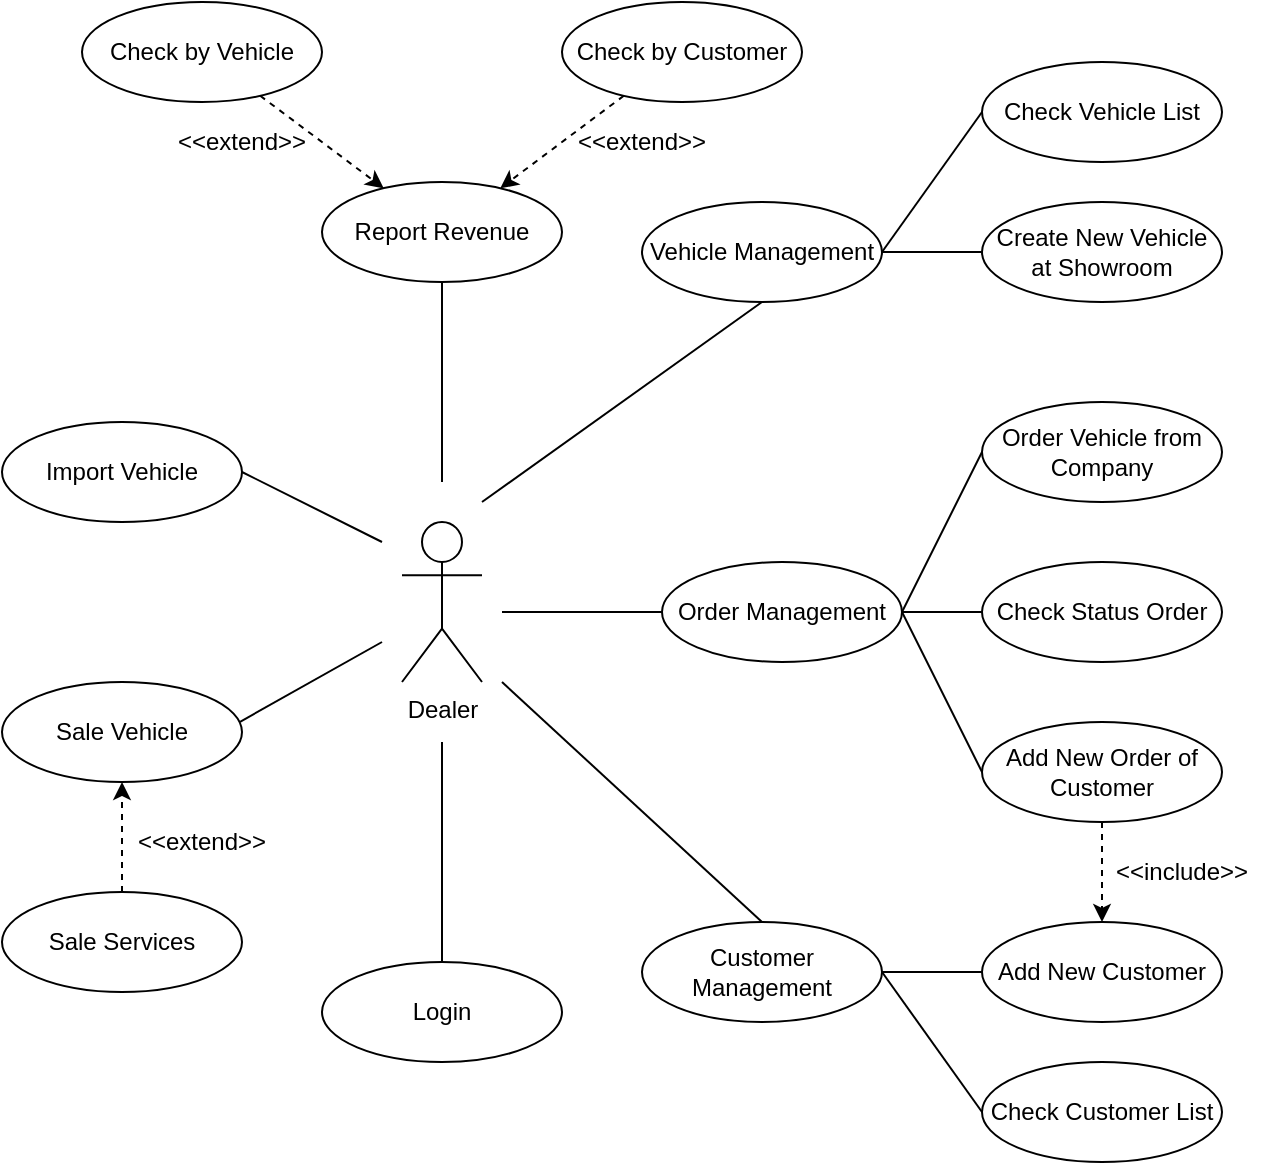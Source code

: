 <mxfile version="15.2.7" type="device"><diagram id="gZ3vRa4Pn7b0rJJoGE2w" name="Page-1"><mxGraphModel dx="539" dy="301" grid="1" gridSize="10" guides="1" tooltips="1" connect="1" arrows="1" fold="1" page="1" pageScale="1" pageWidth="827" pageHeight="1169" math="0" shadow="0"><root><mxCell id="0"/><mxCell id="1" parent="0"/><mxCell id="oBOi77v4tQz2AfpPViTx-1" value="Dealer" style="shape=umlActor;verticalLabelPosition=bottom;verticalAlign=top;html=1;outlineConnect=0;" parent="1" vertex="1"><mxGeometry x="250" y="400" width="40" height="80" as="geometry"/></mxCell><mxCell id="oBOi77v4tQz2AfpPViTx-33" style="edgeStyle=none;rounded=0;orthogonalLoop=1;jettySize=auto;html=1;entryX=0;entryY=0.5;entryDx=0;entryDy=0;endArrow=none;endFill=0;exitX=1;exitY=0.5;exitDx=0;exitDy=0;" parent="1" source="oBOi77v4tQz2AfpPViTx-3" target="oBOi77v4tQz2AfpPViTx-21" edge="1"><mxGeometry relative="1" as="geometry"/></mxCell><mxCell id="oBOi77v4tQz2AfpPViTx-3" value="Order Management" style="ellipse;whiteSpace=wrap;html=1;" parent="1" vertex="1"><mxGeometry x="380" y="420" width="120" height="50" as="geometry"/></mxCell><mxCell id="oBOi77v4tQz2AfpPViTx-4" value="Customer Management" style="ellipse;whiteSpace=wrap;html=1;" parent="1" vertex="1"><mxGeometry x="370" y="600" width="120" height="50" as="geometry"/></mxCell><mxCell id="oBOi77v4tQz2AfpPViTx-36" style="edgeStyle=none;rounded=0;orthogonalLoop=1;jettySize=auto;html=1;entryX=0;entryY=0.5;entryDx=0;entryDy=0;endArrow=none;endFill=0;" parent="1" source="oBOi77v4tQz2AfpPViTx-5" target="oBOi77v4tQz2AfpPViTx-15" edge="1"><mxGeometry relative="1" as="geometry"/></mxCell><mxCell id="oBOi77v4tQz2AfpPViTx-5" value="Vehicle Management" style="ellipse;whiteSpace=wrap;html=1;" parent="1" vertex="1"><mxGeometry x="370" y="240" width="120" height="50" as="geometry"/></mxCell><mxCell id="oBOi77v4tQz2AfpPViTx-6" value="Report Revenue" style="ellipse;whiteSpace=wrap;html=1;" parent="1" vertex="1"><mxGeometry x="210" y="230" width="120" height="50" as="geometry"/></mxCell><mxCell id="oBOi77v4tQz2AfpPViTx-7" value="Login" style="ellipse;whiteSpace=wrap;html=1;" parent="1" vertex="1"><mxGeometry x="210" y="620" width="120" height="50" as="geometry"/></mxCell><mxCell id="oBOi77v4tQz2AfpPViTx-15" value="Create New Vehicle at Showroom" style="ellipse;whiteSpace=wrap;html=1;" parent="1" vertex="1"><mxGeometry x="540" y="240" width="120" height="50" as="geometry"/></mxCell><mxCell id="oBOi77v4tQz2AfpPViTx-16" value="Order Vehicle from Company&lt;br&gt;" style="ellipse;whiteSpace=wrap;html=1;" parent="1" vertex="1"><mxGeometry x="540" y="340" width="120" height="50" as="geometry"/></mxCell><mxCell id="oBOi77v4tQz2AfpPViTx-19" value="Check Customer List" style="ellipse;whiteSpace=wrap;html=1;" parent="1" vertex="1"><mxGeometry x="540" y="670" width="120" height="50" as="geometry"/></mxCell><mxCell id="oBOi77v4tQz2AfpPViTx-20" value="Add New Customer" style="ellipse;whiteSpace=wrap;html=1;" parent="1" vertex="1"><mxGeometry x="540" y="600" width="120" height="50" as="geometry"/></mxCell><mxCell id="oBOi77v4tQz2AfpPViTx-22" style="edgeStyle=none;rounded=0;orthogonalLoop=1;jettySize=auto;html=1;entryX=0.5;entryY=0;entryDx=0;entryDy=0;dashed=1;" parent="1" source="oBOi77v4tQz2AfpPViTx-21" target="oBOi77v4tQz2AfpPViTx-20" edge="1"><mxGeometry relative="1" as="geometry"/></mxCell><mxCell id="oBOi77v4tQz2AfpPViTx-21" value="Add New Order of Customer" style="ellipse;whiteSpace=wrap;html=1;" parent="1" vertex="1"><mxGeometry x="540" y="500" width="120" height="50" as="geometry"/></mxCell><mxCell id="oBOi77v4tQz2AfpPViTx-23" value="&amp;lt;&amp;lt;include&amp;gt;&amp;gt;" style="text;html=1;strokeColor=none;fillColor=none;align=center;verticalAlign=middle;whiteSpace=wrap;rounded=0;" parent="1" vertex="1"><mxGeometry x="600" y="565" width="80" height="20" as="geometry"/></mxCell><mxCell id="oBOi77v4tQz2AfpPViTx-24" value="Check Status Order" style="ellipse;whiteSpace=wrap;html=1;" parent="1" vertex="1"><mxGeometry x="540" y="420" width="120" height="50" as="geometry"/></mxCell><mxCell id="oBOi77v4tQz2AfpPViTx-40" style="edgeStyle=none;rounded=0;orthogonalLoop=1;jettySize=auto;html=1;endArrow=classic;endFill=1;dashed=1;" parent="1" source="oBOi77v4tQz2AfpPViTx-27" target="oBOi77v4tQz2AfpPViTx-6" edge="1"><mxGeometry relative="1" as="geometry"/></mxCell><mxCell id="oBOi77v4tQz2AfpPViTx-27" value="Check by Vehicle" style="ellipse;whiteSpace=wrap;html=1;" parent="1" vertex="1"><mxGeometry x="90" y="140" width="120" height="50" as="geometry"/></mxCell><mxCell id="oBOi77v4tQz2AfpPViTx-41" style="edgeStyle=none;rounded=0;orthogonalLoop=1;jettySize=auto;html=1;endArrow=classic;endFill=1;dashed=1;" parent="1" source="oBOi77v4tQz2AfpPViTx-28" target="oBOi77v4tQz2AfpPViTx-6" edge="1"><mxGeometry relative="1" as="geometry"/></mxCell><mxCell id="oBOi77v4tQz2AfpPViTx-28" value="Check by Customer" style="ellipse;whiteSpace=wrap;html=1;" parent="1" vertex="1"><mxGeometry x="330" y="140" width="120" height="50" as="geometry"/></mxCell><mxCell id="oBOi77v4tQz2AfpPViTx-31" style="edgeStyle=none;rounded=0;orthogonalLoop=1;jettySize=auto;html=1;entryX=1;entryY=0.5;entryDx=0;entryDy=0;exitX=0;exitY=0.5;exitDx=0;exitDy=0;endArrow=none;endFill=0;" parent="1" source="oBOi77v4tQz2AfpPViTx-19" target="oBOi77v4tQz2AfpPViTx-4" edge="1"><mxGeometry relative="1" as="geometry"><mxPoint x="240" y="674.5" as="sourcePoint"/><mxPoint x="290" y="580" as="targetPoint"/></mxGeometry></mxCell><mxCell id="oBOi77v4tQz2AfpPViTx-32" style="edgeStyle=none;rounded=0;orthogonalLoop=1;jettySize=auto;html=1;entryX=1;entryY=0.5;entryDx=0;entryDy=0;exitX=0;exitY=0.5;exitDx=0;exitDy=0;endArrow=none;endFill=0;" parent="1" source="oBOi77v4tQz2AfpPViTx-20" target="oBOi77v4tQz2AfpPViTx-4" edge="1"><mxGeometry relative="1" as="geometry"><mxPoint x="300" y="750" as="sourcePoint"/><mxPoint x="350" y="655.5" as="targetPoint"/></mxGeometry></mxCell><mxCell id="oBOi77v4tQz2AfpPViTx-34" style="edgeStyle=none;rounded=0;orthogonalLoop=1;jettySize=auto;html=1;entryX=0;entryY=0.5;entryDx=0;entryDy=0;endArrow=none;endFill=0;exitX=1;exitY=0.5;exitDx=0;exitDy=0;" parent="1" source="oBOi77v4tQz2AfpPViTx-3" target="oBOi77v4tQz2AfpPViTx-16" edge="1"><mxGeometry relative="1" as="geometry"><mxPoint x="510" y="455.0" as="sourcePoint"/><mxPoint x="550" y="535.0" as="targetPoint"/></mxGeometry></mxCell><mxCell id="oBOi77v4tQz2AfpPViTx-35" style="edgeStyle=none;rounded=0;orthogonalLoop=1;jettySize=auto;html=1;endArrow=none;endFill=0;exitX=1;exitY=0.5;exitDx=0;exitDy=0;" parent="1" source="oBOi77v4tQz2AfpPViTx-3" edge="1"><mxGeometry relative="1" as="geometry"><mxPoint x="510" y="455" as="sourcePoint"/><mxPoint x="540" y="445" as="targetPoint"/></mxGeometry></mxCell><mxCell id="oBOi77v4tQz2AfpPViTx-37" value="Check Vehicle List" style="ellipse;whiteSpace=wrap;html=1;" parent="1" vertex="1"><mxGeometry x="540" y="170" width="120" height="50" as="geometry"/></mxCell><mxCell id="oBOi77v4tQz2AfpPViTx-38" style="edgeStyle=none;rounded=0;orthogonalLoop=1;jettySize=auto;html=1;entryX=0;entryY=0.5;entryDx=0;entryDy=0;endArrow=none;endFill=0;exitX=1;exitY=0.5;exitDx=0;exitDy=0;" parent="1" source="oBOi77v4tQz2AfpPViTx-5" target="oBOi77v4tQz2AfpPViTx-37" edge="1"><mxGeometry relative="1" as="geometry"><mxPoint x="500" y="275" as="sourcePoint"/><mxPoint x="550" y="275" as="targetPoint"/></mxGeometry></mxCell><mxCell id="oBOi77v4tQz2AfpPViTx-42" value="&amp;lt;&amp;lt;extend&amp;gt;&amp;gt;" style="text;html=1;strokeColor=none;fillColor=none;align=center;verticalAlign=middle;whiteSpace=wrap;rounded=0;" parent="1" vertex="1"><mxGeometry x="130" y="200" width="80" height="20" as="geometry"/></mxCell><mxCell id="oBOi77v4tQz2AfpPViTx-43" value="&amp;lt;&amp;lt;extend&amp;gt;&amp;gt;" style="text;html=1;strokeColor=none;fillColor=none;align=center;verticalAlign=middle;whiteSpace=wrap;rounded=0;" parent="1" vertex="1"><mxGeometry x="330" y="200" width="80" height="20" as="geometry"/></mxCell><mxCell id="oBOi77v4tQz2AfpPViTx-48" value="" style="endArrow=none;html=1;entryX=0.5;entryY=0;entryDx=0;entryDy=0;" parent="1" target="oBOi77v4tQz2AfpPViTx-4" edge="1"><mxGeometry width="50" height="50" relative="1" as="geometry"><mxPoint x="300" y="480" as="sourcePoint"/><mxPoint x="290" y="420" as="targetPoint"/></mxGeometry></mxCell><mxCell id="oBOi77v4tQz2AfpPViTx-49" value="" style="endArrow=none;html=1;entryX=0;entryY=0.5;entryDx=0;entryDy=0;" parent="1" target="oBOi77v4tQz2AfpPViTx-3" edge="1"><mxGeometry width="50" height="50" relative="1" as="geometry"><mxPoint x="300" y="445" as="sourcePoint"/><mxPoint x="380" y="635.0" as="targetPoint"/></mxGeometry></mxCell><mxCell id="oBOi77v4tQz2AfpPViTx-50" value="" style="endArrow=none;html=1;entryX=0.5;entryY=1;entryDx=0;entryDy=0;" parent="1" target="oBOi77v4tQz2AfpPViTx-5" edge="1"><mxGeometry width="50" height="50" relative="1" as="geometry"><mxPoint x="290" y="390" as="sourcePoint"/><mxPoint x="398.76" y="469.85" as="targetPoint"/></mxGeometry></mxCell><mxCell id="oBOi77v4tQz2AfpPViTx-51" value="" style="endArrow=none;html=1;entryX=0.5;entryY=1;entryDx=0;entryDy=0;" parent="1" target="oBOi77v4tQz2AfpPViTx-6" edge="1"><mxGeometry width="50" height="50" relative="1" as="geometry"><mxPoint x="270" y="380" as="sourcePoint"/><mxPoint x="420.8" y="302.85" as="targetPoint"/></mxGeometry></mxCell><mxCell id="oBOi77v4tQz2AfpPViTx-52" value="" style="endArrow=none;html=1;entryX=0.5;entryY=0;entryDx=0;entryDy=0;" parent="1" target="oBOi77v4tQz2AfpPViTx-7" edge="1"><mxGeometry width="50" height="50" relative="1" as="geometry"><mxPoint x="270" y="510" as="sourcePoint"/><mxPoint x="270" y="660" as="targetPoint"/></mxGeometry></mxCell><mxCell id="u9D2Y415DbWue27t9iS3-1" value="Import Vehicle" style="ellipse;whiteSpace=wrap;html=1;" vertex="1" parent="1"><mxGeometry x="50" y="350" width="120" height="50" as="geometry"/></mxCell><mxCell id="u9D2Y415DbWue27t9iS3-2" value="Sale Vehicle" style="ellipse;whiteSpace=wrap;html=1;" vertex="1" parent="1"><mxGeometry x="50" y="480" width="120" height="50" as="geometry"/></mxCell><mxCell id="u9D2Y415DbWue27t9iS3-8" style="edgeStyle=orthogonalEdgeStyle;rounded=0;orthogonalLoop=1;jettySize=auto;html=1;entryX=0.5;entryY=1;entryDx=0;entryDy=0;dashed=1;" edge="1" parent="1" source="u9D2Y415DbWue27t9iS3-3" target="u9D2Y415DbWue27t9iS3-2"><mxGeometry relative="1" as="geometry"/></mxCell><mxCell id="u9D2Y415DbWue27t9iS3-3" value="Sale Services" style="ellipse;whiteSpace=wrap;html=1;" vertex="1" parent="1"><mxGeometry x="50" y="585" width="120" height="50" as="geometry"/></mxCell><mxCell id="u9D2Y415DbWue27t9iS3-5" value="&amp;lt;&amp;lt;extend&amp;gt;&amp;gt;" style="text;html=1;strokeColor=none;fillColor=none;align=center;verticalAlign=middle;whiteSpace=wrap;rounded=0;" vertex="1" parent="1"><mxGeometry x="110" y="550" width="80" height="20" as="geometry"/></mxCell><mxCell id="u9D2Y415DbWue27t9iS3-9" value="" style="endArrow=none;html=1;entryX=0.992;entryY=0.398;entryDx=0;entryDy=0;entryPerimeter=0;" edge="1" parent="1" target="u9D2Y415DbWue27t9iS3-2"><mxGeometry width="50" height="50" relative="1" as="geometry"><mxPoint x="240" y="460" as="sourcePoint"/><mxPoint x="280" y="630" as="targetPoint"/></mxGeometry></mxCell><mxCell id="u9D2Y415DbWue27t9iS3-10" value="" style="endArrow=none;html=1;" edge="1" parent="1"><mxGeometry width="50" height="50" relative="1" as="geometry"><mxPoint x="240" y="410" as="sourcePoint"/><mxPoint x="170" y="375" as="targetPoint"/></mxGeometry></mxCell></root></mxGraphModel></diagram></mxfile>